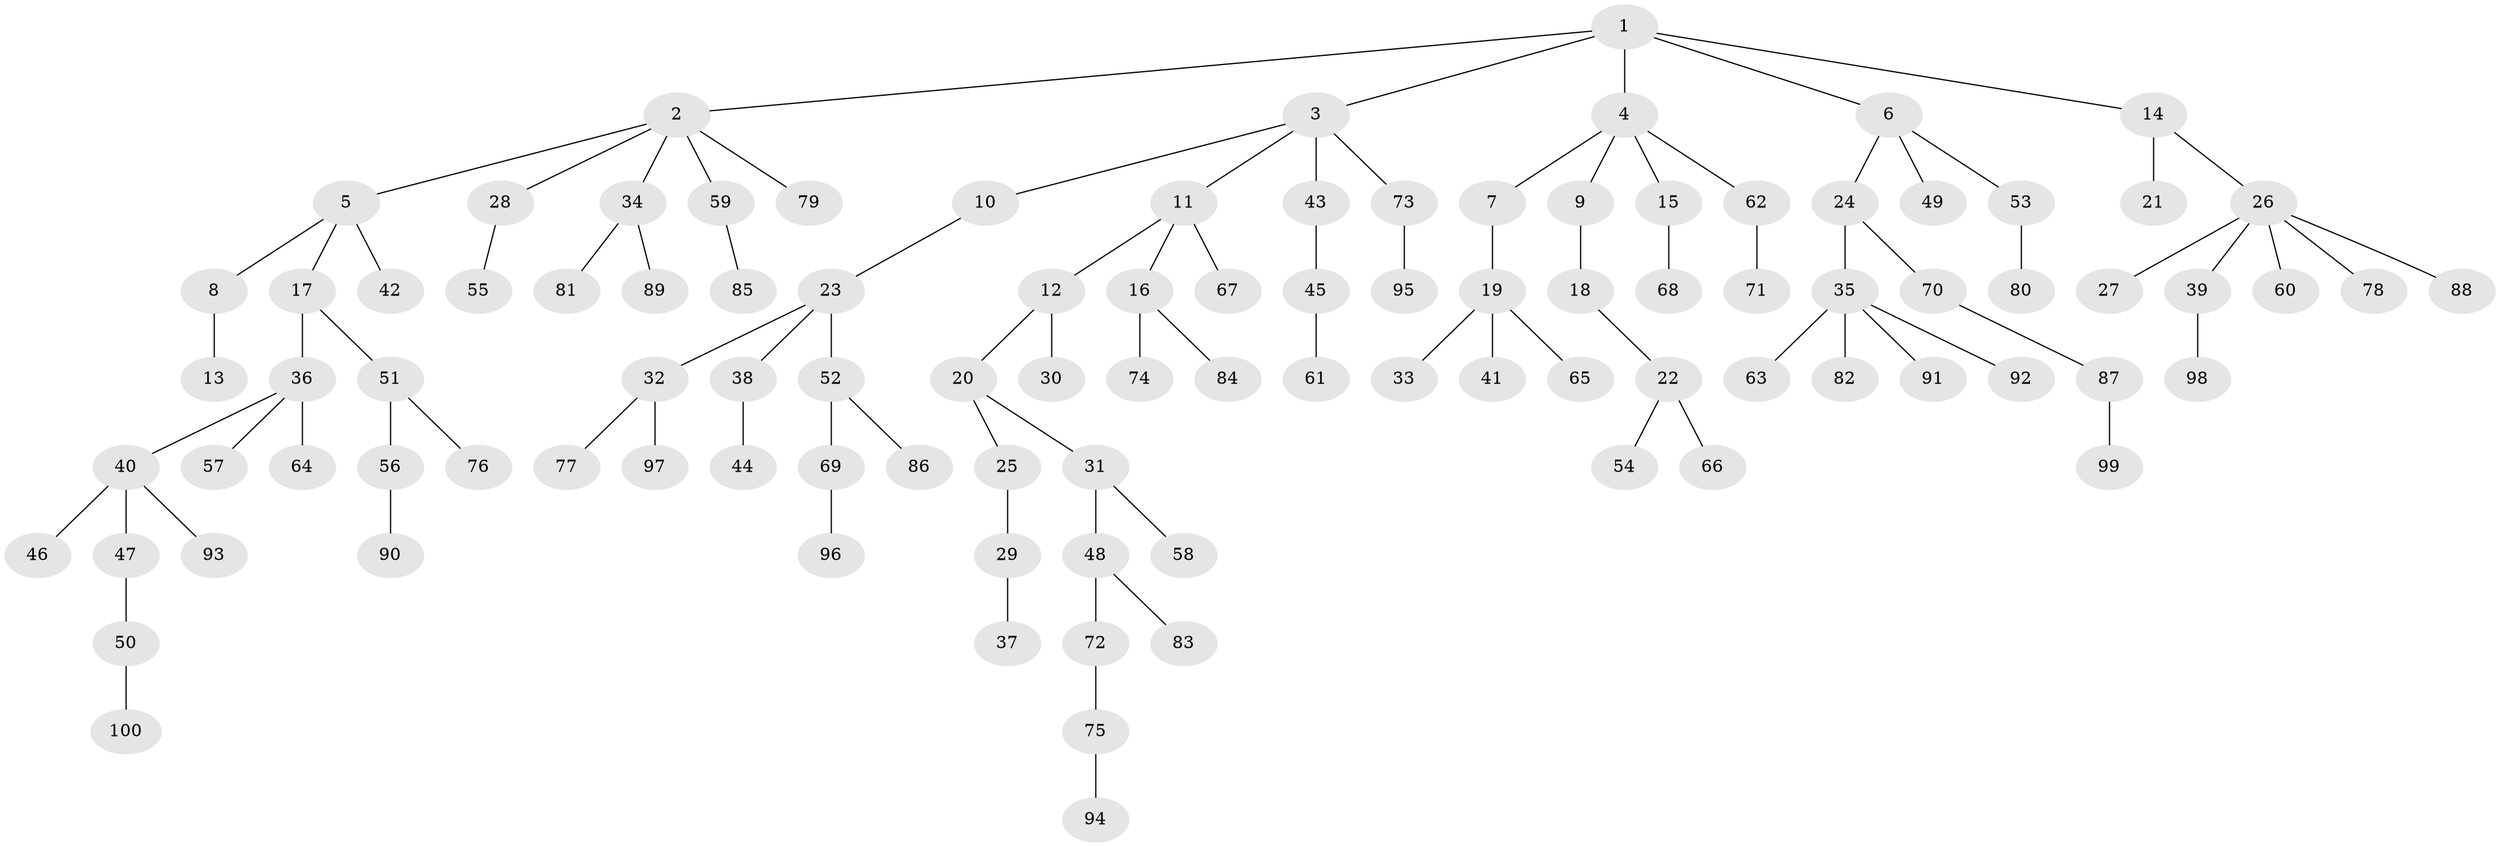 // coarse degree distribution, {9: 0.014285714285714285, 5: 0.05714285714285714, 4: 0.05714285714285714, 2: 0.17142857142857143, 3: 0.14285714285714285, 1: 0.5571428571428572}
// Generated by graph-tools (version 1.1) at 2025/19/03/04/25 18:19:16]
// undirected, 100 vertices, 99 edges
graph export_dot {
graph [start="1"]
  node [color=gray90,style=filled];
  1;
  2;
  3;
  4;
  5;
  6;
  7;
  8;
  9;
  10;
  11;
  12;
  13;
  14;
  15;
  16;
  17;
  18;
  19;
  20;
  21;
  22;
  23;
  24;
  25;
  26;
  27;
  28;
  29;
  30;
  31;
  32;
  33;
  34;
  35;
  36;
  37;
  38;
  39;
  40;
  41;
  42;
  43;
  44;
  45;
  46;
  47;
  48;
  49;
  50;
  51;
  52;
  53;
  54;
  55;
  56;
  57;
  58;
  59;
  60;
  61;
  62;
  63;
  64;
  65;
  66;
  67;
  68;
  69;
  70;
  71;
  72;
  73;
  74;
  75;
  76;
  77;
  78;
  79;
  80;
  81;
  82;
  83;
  84;
  85;
  86;
  87;
  88;
  89;
  90;
  91;
  92;
  93;
  94;
  95;
  96;
  97;
  98;
  99;
  100;
  1 -- 2;
  1 -- 3;
  1 -- 4;
  1 -- 6;
  1 -- 14;
  2 -- 5;
  2 -- 28;
  2 -- 34;
  2 -- 59;
  2 -- 79;
  3 -- 10;
  3 -- 11;
  3 -- 43;
  3 -- 73;
  4 -- 7;
  4 -- 9;
  4 -- 15;
  4 -- 62;
  5 -- 8;
  5 -- 17;
  5 -- 42;
  6 -- 24;
  6 -- 49;
  6 -- 53;
  7 -- 19;
  8 -- 13;
  9 -- 18;
  10 -- 23;
  11 -- 12;
  11 -- 16;
  11 -- 67;
  12 -- 20;
  12 -- 30;
  14 -- 21;
  14 -- 26;
  15 -- 68;
  16 -- 74;
  16 -- 84;
  17 -- 36;
  17 -- 51;
  18 -- 22;
  19 -- 33;
  19 -- 41;
  19 -- 65;
  20 -- 25;
  20 -- 31;
  22 -- 54;
  22 -- 66;
  23 -- 32;
  23 -- 38;
  23 -- 52;
  24 -- 35;
  24 -- 70;
  25 -- 29;
  26 -- 27;
  26 -- 39;
  26 -- 60;
  26 -- 78;
  26 -- 88;
  28 -- 55;
  29 -- 37;
  31 -- 48;
  31 -- 58;
  32 -- 77;
  32 -- 97;
  34 -- 81;
  34 -- 89;
  35 -- 63;
  35 -- 82;
  35 -- 91;
  35 -- 92;
  36 -- 40;
  36 -- 57;
  36 -- 64;
  38 -- 44;
  39 -- 98;
  40 -- 46;
  40 -- 47;
  40 -- 93;
  43 -- 45;
  45 -- 61;
  47 -- 50;
  48 -- 72;
  48 -- 83;
  50 -- 100;
  51 -- 56;
  51 -- 76;
  52 -- 69;
  52 -- 86;
  53 -- 80;
  56 -- 90;
  59 -- 85;
  62 -- 71;
  69 -- 96;
  70 -- 87;
  72 -- 75;
  73 -- 95;
  75 -- 94;
  87 -- 99;
}
